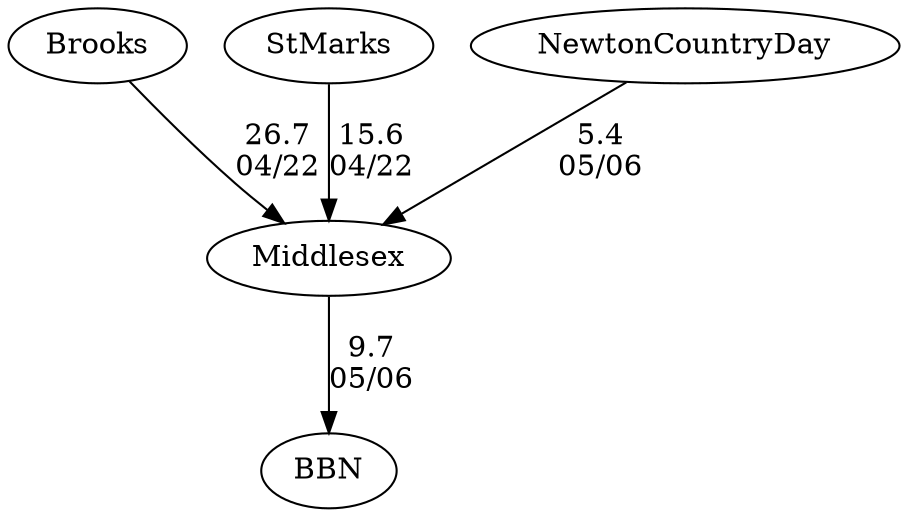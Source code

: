 digraph girls3foursMiddlesex {Brooks [URL="girls3foursMiddlesexBrooks.html"];BBN [URL="girls3foursMiddlesexBBN.html"];Middlesex [URL="girls3foursMiddlesexMiddlesex.html"];StMarks [URL="girls3foursMiddlesexStMarks.html"];NewtonCountryDay [URL="girls3foursMiddlesexNewtonCountryDay.html"];NewtonCountryDay -> Middlesex[label="5.4
05/06", weight="95", tooltip="NEIRA Girls Fours,Middlesex , BBN, NCDS			
Distance: 1500 Conditions: Slight Head wind, that lessened as races went on, some current and water level dropped during races
THanks to BBN and NCDS for racing on a sunny day on the Concord River Comments: Race order, 6,5,2,4,3,1 6th had breakage and a restart, and some missed buoys 
 2nd boats had a delay due to an ill athlete
3rd boat missed a buoy and crossed in front of another crew, but ahead enough to not interfere in progress of that crew, so margin would be less but result not
5,3,2,4 started over the line, 4ht a full length
2 and First had some close oar clashes, but nothing that stopped a boat.
None", URL="http://www.row2k.com/results/resultspage.cfm?UID=1D33A387C25F1B12AA6911D5D7B24BBA&cat=1", random="random"]; 
Middlesex -> BBN[label="9.7
05/06", weight="91", tooltip="NEIRA Girls Fours,Middlesex , BBN, NCDS			
Distance: 1500 Conditions: Slight Head wind, that lessened as races went on, some current and water level dropped during races
THanks to BBN and NCDS for racing on a sunny day on the Concord River Comments: Race order, 6,5,2,4,3,1 6th had breakage and a restart, and some missed buoys 
 2nd boats had a delay due to an ill athlete
3rd boat missed a buoy and crossed in front of another crew, but ahead enough to not interfere in progress of that crew, so margin would be less but result not
5,3,2,4 started over the line, 4ht a full length
2 and First had some close oar clashes, but nothing that stopped a boat.
None", URL="http://www.row2k.com/results/resultspage.cfm?UID=1D33A387C25F1B12AA6911D5D7B24BBA&cat=1", random="random"]; 
Brooks -> Middlesex[label="26.7
04/22", weight="74", tooltip="NEIRA Boys & Girls Fours,St. Marks vs. Brooks and Middlesex			
Distance: 1500m Conditions: A perfect day at Lake Quinsigamund, just gray enough for no pleasure boats and a tailwind that picked up a bit over the course of the racing period. Comments: Race order was G1-B4-G4-B3-G3-B2-G2-B1. Most races started a length over the line except for G2. Thank you to Brooks and Middlesex for coming to Worcester for some great racing.
None", URL="http://www.row2k.com/results/resultspage.cfm?UID=36741E74C58C544410744419A91809EC&cat=5", random="random"]; 
StMarks -> Middlesex[label="15.6
04/22", weight="85", tooltip="NEIRA Boys & Girls Fours,St. Marks vs. Brooks and Middlesex			
Distance: 1500m Conditions: A perfect day at Lake Quinsigamund, just gray enough for no pleasure boats and a tailwind that picked up a bit over the course of the racing period. Comments: Race order was G1-B4-G4-B3-G3-B2-G2-B1. Most races started a length over the line except for G2. Thank you to Brooks and Middlesex for coming to Worcester for some great racing.
None", URL="http://www.row2k.com/results/resultspage.cfm?UID=36741E74C58C544410744419A91809EC&cat=5", random="random"]}